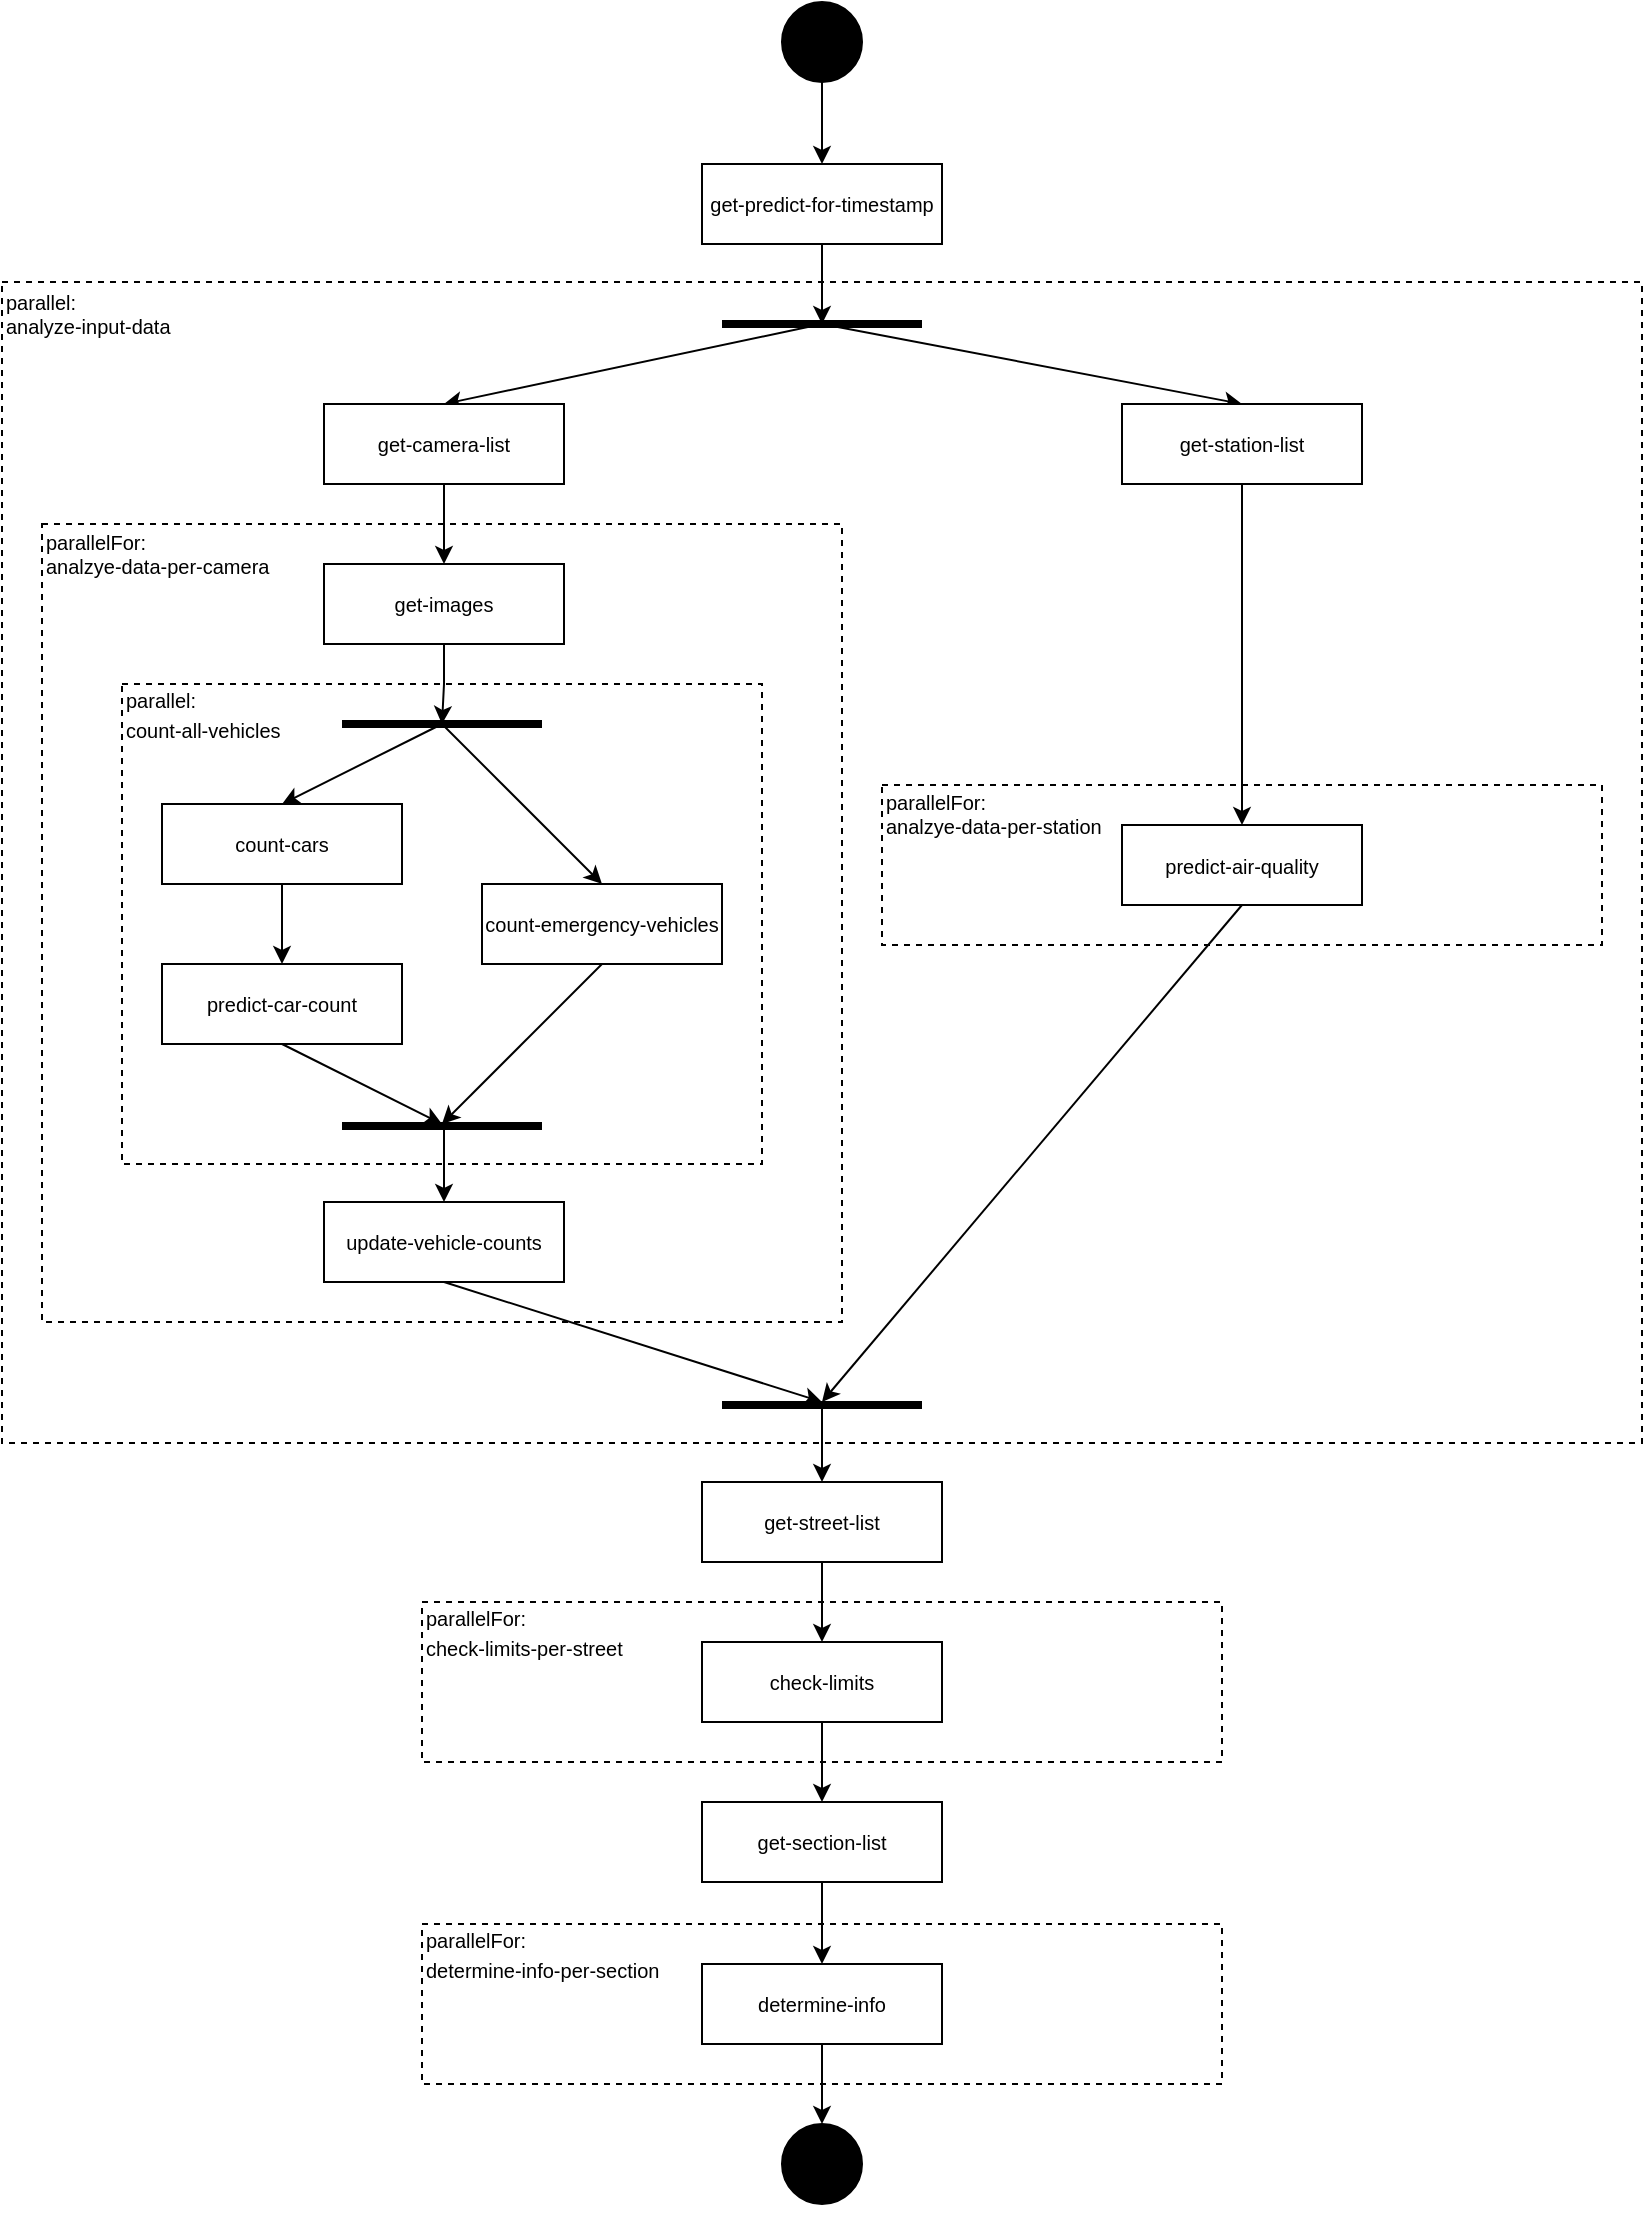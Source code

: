 <mxfile version="22.1.7" type="device">
  <diagram name="Seite-1" id="asZTPn6_kuxb6qbg5LVR">
    <mxGraphModel dx="1070" dy="556" grid="1" gridSize="10" guides="1" tooltips="1" connect="1" arrows="1" fold="1" page="1" pageScale="1" pageWidth="4681" pageHeight="3300" math="0" shadow="0">
      <root>
        <mxCell id="0" />
        <mxCell id="1" parent="0" />
        <mxCell id="r2DpNbULeXMITRLODMwO-58" value="" style="rounded=0;whiteSpace=wrap;html=1;fillColor=none;dashed=1;" vertex="1" parent="1">
          <mxGeometry x="2400" y="840" width="400" height="80" as="geometry" />
        </mxCell>
        <mxCell id="r2DpNbULeXMITRLODMwO-42" value="" style="rounded=0;whiteSpace=wrap;html=1;fillColor=none;dashed=1;" vertex="1" parent="1">
          <mxGeometry x="2190" y="180" width="820" height="580.5" as="geometry" />
        </mxCell>
        <mxCell id="r2DpNbULeXMITRLODMwO-38" value="" style="rounded=0;whiteSpace=wrap;html=1;fillColor=none;dashed=1;" vertex="1" parent="1">
          <mxGeometry x="2630" y="431.5" width="360" height="80" as="geometry" />
        </mxCell>
        <mxCell id="r2DpNbULeXMITRLODMwO-31" value="" style="rounded=0;whiteSpace=wrap;html=1;fillColor=none;dashed=1;" vertex="1" parent="1">
          <mxGeometry x="2210" y="301" width="400" height="399" as="geometry" />
        </mxCell>
        <mxCell id="r2DpNbULeXMITRLODMwO-25" value="" style="rounded=0;whiteSpace=wrap;html=1;fillColor=none;dashed=1;" vertex="1" parent="1">
          <mxGeometry x="2250" y="381" width="320" height="240" as="geometry" />
        </mxCell>
        <mxCell id="r2DpNbULeXMITRLODMwO-17" style="edgeStyle=orthogonalEdgeStyle;rounded=0;orthogonalLoop=1;jettySize=auto;html=1;entryX=0.5;entryY=0;entryDx=0;entryDy=0;" edge="1" parent="1" source="r2DpNbULeXMITRLODMwO-15" target="r2DpNbULeXMITRLODMwO-16">
          <mxGeometry relative="1" as="geometry" />
        </mxCell>
        <mxCell id="r2DpNbULeXMITRLODMwO-15" value="&lt;font style=&quot;font-size: 10px;&quot;&gt;count-cars&lt;/font&gt;" style="rounded=0;whiteSpace=wrap;html=1;" vertex="1" parent="1">
          <mxGeometry x="2270" y="441" width="120" height="40" as="geometry" />
        </mxCell>
        <mxCell id="r2DpNbULeXMITRLODMwO-16" value="&lt;font style=&quot;font-size: 10px;&quot;&gt;predict-car-count&lt;/font&gt;" style="rounded=0;whiteSpace=wrap;html=1;" vertex="1" parent="1">
          <mxGeometry x="2270" y="521" width="120" height="40" as="geometry" />
        </mxCell>
        <mxCell id="r2DpNbULeXMITRLODMwO-18" value="&lt;font style=&quot;font-size: 10px;&quot;&gt;count-emergency-vehicles&lt;/font&gt;" style="rounded=0;whiteSpace=wrap;html=1;" vertex="1" parent="1">
          <mxGeometry x="2430" y="481" width="120" height="40" as="geometry" />
        </mxCell>
        <mxCell id="r2DpNbULeXMITRLODMwO-19" value="" style="html=1;rounded=0;endArrow=none;endFill=0;strokeWidth=4;" edge="1" parent="1">
          <mxGeometry width="100" relative="1" as="geometry">
            <mxPoint x="2360" y="401" as="sourcePoint" />
            <mxPoint x="2460" y="401" as="targetPoint" />
            <Array as="points" />
          </mxGeometry>
        </mxCell>
        <mxCell id="r2DpNbULeXMITRLODMwO-20" value="" style="endArrow=classic;html=1;rounded=0;entryX=0.5;entryY=0;entryDx=0;entryDy=0;" edge="1" parent="1" target="r2DpNbULeXMITRLODMwO-15">
          <mxGeometry width="50" height="50" relative="1" as="geometry">
            <mxPoint x="2410" y="401" as="sourcePoint" />
            <mxPoint x="2290" y="491" as="targetPoint" />
          </mxGeometry>
        </mxCell>
        <mxCell id="r2DpNbULeXMITRLODMwO-21" value="" style="endArrow=classic;html=1;rounded=0;entryX=0.5;entryY=0;entryDx=0;entryDy=0;" edge="1" parent="1" target="r2DpNbULeXMITRLODMwO-18">
          <mxGeometry width="50" height="50" relative="1" as="geometry">
            <mxPoint x="2410" y="401" as="sourcePoint" />
            <mxPoint x="2340" y="451" as="targetPoint" />
          </mxGeometry>
        </mxCell>
        <mxCell id="r2DpNbULeXMITRLODMwO-22" value="" style="html=1;rounded=0;endArrow=none;endFill=0;strokeWidth=4;" edge="1" parent="1">
          <mxGeometry width="100" relative="1" as="geometry">
            <mxPoint x="2360" y="602" as="sourcePoint" />
            <mxPoint x="2460" y="602" as="targetPoint" />
            <Array as="points" />
          </mxGeometry>
        </mxCell>
        <mxCell id="r2DpNbULeXMITRLODMwO-23" style="rounded=0;orthogonalLoop=1;jettySize=auto;html=1;exitX=0.5;exitY=1;exitDx=0;exitDy=0;" edge="1" parent="1" source="r2DpNbULeXMITRLODMwO-16">
          <mxGeometry relative="1" as="geometry">
            <mxPoint x="2340" y="491" as="sourcePoint" />
            <mxPoint x="2410" y="601" as="targetPoint" />
          </mxGeometry>
        </mxCell>
        <mxCell id="r2DpNbULeXMITRLODMwO-24" style="rounded=0;orthogonalLoop=1;jettySize=auto;html=1;exitX=0.5;exitY=1;exitDx=0;exitDy=0;" edge="1" parent="1" source="r2DpNbULeXMITRLODMwO-18">
          <mxGeometry relative="1" as="geometry">
            <mxPoint x="2340" y="571" as="sourcePoint" />
            <mxPoint x="2410" y="601" as="targetPoint" />
          </mxGeometry>
        </mxCell>
        <mxCell id="r2DpNbULeXMITRLODMwO-28" value="&lt;div align=&quot;left&quot;&gt;&lt;font style=&quot;font-size: 10px;&quot;&gt;parallel:&lt;/font&gt;&lt;br&gt;&lt;font style=&quot;font-size: 10px;&quot;&gt;count-all-vehicles&lt;/font&gt;&lt;/div&gt;" style="text;html=1;strokeColor=none;fillColor=none;align=left;verticalAlign=middle;whiteSpace=wrap;rounded=0;" vertex="1" parent="1">
          <mxGeometry x="2250" y="381" width="100" height="30" as="geometry" />
        </mxCell>
        <mxCell id="r2DpNbULeXMITRLODMwO-30" style="edgeStyle=orthogonalEdgeStyle;rounded=0;orthogonalLoop=1;jettySize=auto;html=1;" edge="1" parent="1" source="r2DpNbULeXMITRLODMwO-29">
          <mxGeometry relative="1" as="geometry">
            <mxPoint x="2410" y="401" as="targetPoint" />
          </mxGeometry>
        </mxCell>
        <mxCell id="r2DpNbULeXMITRLODMwO-29" value="&lt;font style=&quot;font-size: 10px;&quot;&gt;get-images&lt;/font&gt;" style="rounded=0;whiteSpace=wrap;html=1;" vertex="1" parent="1">
          <mxGeometry x="2351" y="321" width="120" height="40" as="geometry" />
        </mxCell>
        <mxCell id="r2DpNbULeXMITRLODMwO-33" value="&lt;div style=&quot;font-size: 10px;&quot; align=&quot;left&quot;&gt;&lt;font style=&quot;font-size: 10px;&quot;&gt;parallelFor:&lt;br&gt;&lt;/font&gt;analzye-data-per-camera&lt;br&gt;&lt;/div&gt;" style="text;html=1;strokeColor=none;fillColor=none;align=left;verticalAlign=middle;whiteSpace=wrap;rounded=0;" vertex="1" parent="1">
          <mxGeometry x="2210" y="301" width="119" height="30" as="geometry" />
        </mxCell>
        <mxCell id="r2DpNbULeXMITRLODMwO-35" style="edgeStyle=orthogonalEdgeStyle;rounded=0;orthogonalLoop=1;jettySize=auto;html=1;" edge="1" parent="1" source="r2DpNbULeXMITRLODMwO-34" target="r2DpNbULeXMITRLODMwO-29">
          <mxGeometry relative="1" as="geometry" />
        </mxCell>
        <mxCell id="r2DpNbULeXMITRLODMwO-45" style="rounded=0;orthogonalLoop=1;jettySize=auto;html=1;exitX=0.5;exitY=0;exitDx=0;exitDy=0;startArrow=classic;startFill=1;endArrow=none;endFill=0;" edge="1" parent="1" source="r2DpNbULeXMITRLODMwO-34">
          <mxGeometry relative="1" as="geometry">
            <mxPoint x="2600.0" y="201" as="targetPoint" />
          </mxGeometry>
        </mxCell>
        <mxCell id="r2DpNbULeXMITRLODMwO-34" value="&lt;font style=&quot;font-size: 10px;&quot;&gt;get-camera-list&lt;/font&gt;" style="rounded=0;whiteSpace=wrap;html=1;" vertex="1" parent="1">
          <mxGeometry x="2351" y="241" width="120" height="40" as="geometry" />
        </mxCell>
        <mxCell id="r2DpNbULeXMITRLODMwO-37" value="&lt;font style=&quot;font-size: 10px;&quot;&gt;predict-air-quality&lt;/font&gt;" style="rounded=0;whiteSpace=wrap;html=1;" vertex="1" parent="1">
          <mxGeometry x="2750" y="451.5" width="120" height="40" as="geometry" />
        </mxCell>
        <mxCell id="r2DpNbULeXMITRLODMwO-39" value="&lt;div style=&quot;font-size: 10px;&quot; align=&quot;left&quot;&gt;&lt;font style=&quot;font-size: 10px;&quot;&gt;parallelFor:&lt;br&gt;&lt;/font&gt;analzye-data-per-station&lt;br&gt;&lt;/div&gt;" style="text;html=1;strokeColor=none;fillColor=none;align=left;verticalAlign=middle;whiteSpace=wrap;rounded=0;" vertex="1" parent="1">
          <mxGeometry x="2630" y="430.5" width="119" height="30" as="geometry" />
        </mxCell>
        <mxCell id="r2DpNbULeXMITRLODMwO-41" style="edgeStyle=orthogonalEdgeStyle;rounded=0;orthogonalLoop=1;jettySize=auto;html=1;" edge="1" parent="1" source="r2DpNbULeXMITRLODMwO-40" target="r2DpNbULeXMITRLODMwO-37">
          <mxGeometry relative="1" as="geometry" />
        </mxCell>
        <mxCell id="r2DpNbULeXMITRLODMwO-46" style="rounded=0;orthogonalLoop=1;jettySize=auto;html=1;startArrow=classic;startFill=1;endArrow=none;endFill=0;exitX=0.5;exitY=0;exitDx=0;exitDy=0;" edge="1" parent="1" source="r2DpNbULeXMITRLODMwO-40">
          <mxGeometry relative="1" as="geometry">
            <mxPoint x="2600" y="201" as="targetPoint" />
          </mxGeometry>
        </mxCell>
        <mxCell id="r2DpNbULeXMITRLODMwO-40" value="&lt;font style=&quot;font-size: 10px;&quot;&gt;get-station-list&lt;/font&gt;" style="rounded=0;whiteSpace=wrap;html=1;" vertex="1" parent="1">
          <mxGeometry x="2750" y="241" width="120" height="40" as="geometry" />
        </mxCell>
        <mxCell id="r2DpNbULeXMITRLODMwO-43" value="&lt;div style=&quot;font-size: 10px;&quot; align=&quot;left&quot;&gt;&lt;font style=&quot;font-size: 10px;&quot;&gt;parallel:&lt;br&gt;&lt;/font&gt;analyze-input-data&lt;br&gt;&lt;/div&gt;" style="text;html=1;strokeColor=none;fillColor=none;align=left;verticalAlign=middle;whiteSpace=wrap;rounded=0;" vertex="1" parent="1">
          <mxGeometry x="2190" y="181" width="100" height="30" as="geometry" />
        </mxCell>
        <mxCell id="r2DpNbULeXMITRLODMwO-44" value="" style="html=1;rounded=0;endArrow=none;endFill=0;strokeWidth=4;" edge="1" parent="1">
          <mxGeometry width="100" relative="1" as="geometry">
            <mxPoint x="2550" y="201" as="sourcePoint" />
            <mxPoint x="2650" y="201" as="targetPoint" />
            <Array as="points" />
          </mxGeometry>
        </mxCell>
        <mxCell id="r2DpNbULeXMITRLODMwO-47" value="" style="html=1;rounded=0;endArrow=none;endFill=0;strokeWidth=4;" edge="1" parent="1">
          <mxGeometry width="100" relative="1" as="geometry">
            <mxPoint x="2550" y="741.5" as="sourcePoint" />
            <mxPoint x="2650" y="741.5" as="targetPoint" />
            <Array as="points" />
          </mxGeometry>
        </mxCell>
        <mxCell id="r2DpNbULeXMITRLODMwO-49" value="" style="endArrow=classic;html=1;rounded=0;exitX=0.5;exitY=1;exitDx=0;exitDy=0;" edge="1" parent="1" source="r2DpNbULeXMITRLODMwO-37">
          <mxGeometry width="50" height="50" relative="1" as="geometry">
            <mxPoint x="2420" y="611" as="sourcePoint" />
            <mxPoint x="2600" y="740" as="targetPoint" />
          </mxGeometry>
        </mxCell>
        <mxCell id="r2DpNbULeXMITRLODMwO-51" style="edgeStyle=orthogonalEdgeStyle;rounded=0;orthogonalLoop=1;jettySize=auto;html=1;" edge="1" parent="1" source="r2DpNbULeXMITRLODMwO-50">
          <mxGeometry relative="1" as="geometry">
            <mxPoint x="2600" y="201" as="targetPoint" />
          </mxGeometry>
        </mxCell>
        <mxCell id="r2DpNbULeXMITRLODMwO-50" value="&lt;font style=&quot;font-size: 10px;&quot;&gt;get-predict-for-timestamp&lt;/font&gt;" style="rounded=0;whiteSpace=wrap;html=1;" vertex="1" parent="1">
          <mxGeometry x="2540" y="121" width="120" height="40" as="geometry" />
        </mxCell>
        <mxCell id="r2DpNbULeXMITRLODMwO-53" style="edgeStyle=orthogonalEdgeStyle;rounded=0;orthogonalLoop=1;jettySize=auto;html=1;" edge="1" parent="1" source="r2DpNbULeXMITRLODMwO-52" target="r2DpNbULeXMITRLODMwO-50">
          <mxGeometry relative="1" as="geometry" />
        </mxCell>
        <mxCell id="r2DpNbULeXMITRLODMwO-52" value="" style="ellipse;whiteSpace=wrap;html=1;aspect=fixed;fillColor=#000000;" vertex="1" parent="1">
          <mxGeometry x="2580" y="40" width="40" height="40" as="geometry" />
        </mxCell>
        <mxCell id="r2DpNbULeXMITRLODMwO-56" style="edgeStyle=orthogonalEdgeStyle;rounded=0;orthogonalLoop=1;jettySize=auto;html=1;startArrow=classic;startFill=1;endArrow=none;endFill=0;" edge="1" parent="1" source="r2DpNbULeXMITRLODMwO-54">
          <mxGeometry relative="1" as="geometry">
            <mxPoint x="2600" y="740" as="targetPoint" />
          </mxGeometry>
        </mxCell>
        <mxCell id="r2DpNbULeXMITRLODMwO-61" style="edgeStyle=orthogonalEdgeStyle;rounded=0;orthogonalLoop=1;jettySize=auto;html=1;entryX=0.5;entryY=0;entryDx=0;entryDy=0;" edge="1" parent="1" source="r2DpNbULeXMITRLODMwO-54" target="r2DpNbULeXMITRLODMwO-57">
          <mxGeometry relative="1" as="geometry" />
        </mxCell>
        <mxCell id="r2DpNbULeXMITRLODMwO-54" value="&lt;font style=&quot;font-size: 10px;&quot;&gt;get-street-list&lt;/font&gt;" style="rounded=0;whiteSpace=wrap;html=1;" vertex="1" parent="1">
          <mxGeometry x="2540" y="780" width="120" height="40" as="geometry" />
        </mxCell>
        <mxCell id="r2DpNbULeXMITRLODMwO-57" value="&lt;font style=&quot;font-size: 10px;&quot;&gt;check-limits&lt;/font&gt;" style="rounded=0;whiteSpace=wrap;html=1;" vertex="1" parent="1">
          <mxGeometry x="2540" y="860" width="120" height="40" as="geometry" />
        </mxCell>
        <mxCell id="r2DpNbULeXMITRLODMwO-59" value="&lt;div align=&quot;left&quot;&gt;&lt;font style=&quot;font-size: 10px;&quot;&gt;parallelFor:&lt;/font&gt;&lt;br&gt;&lt;font style=&quot;font-size: 10px;&quot;&gt;check-limits-per-street&lt;/font&gt;&lt;/div&gt;" style="text;html=1;strokeColor=none;fillColor=none;align=left;verticalAlign=middle;whiteSpace=wrap;rounded=0;" vertex="1" parent="1">
          <mxGeometry x="2400" y="840" width="130" height="30" as="geometry" />
        </mxCell>
        <mxCell id="r2DpNbULeXMITRLODMwO-63" style="edgeStyle=orthogonalEdgeStyle;rounded=0;orthogonalLoop=1;jettySize=auto;html=1;startArrow=classic;startFill=1;endArrow=none;endFill=0;" edge="1" parent="1" source="r2DpNbULeXMITRLODMwO-62" target="r2DpNbULeXMITRLODMwO-57">
          <mxGeometry relative="1" as="geometry" />
        </mxCell>
        <mxCell id="r2DpNbULeXMITRLODMwO-67" style="edgeStyle=orthogonalEdgeStyle;rounded=0;orthogonalLoop=1;jettySize=auto;html=1;entryX=0.5;entryY=0;entryDx=0;entryDy=0;" edge="1" parent="1" source="r2DpNbULeXMITRLODMwO-62" target="r2DpNbULeXMITRLODMwO-65">
          <mxGeometry relative="1" as="geometry" />
        </mxCell>
        <mxCell id="r2DpNbULeXMITRLODMwO-62" value="&lt;font style=&quot;font-size: 10px;&quot;&gt;get-section-list&lt;/font&gt;" style="rounded=0;whiteSpace=wrap;html=1;" vertex="1" parent="1">
          <mxGeometry x="2540" y="940" width="120" height="40" as="geometry" />
        </mxCell>
        <mxCell id="r2DpNbULeXMITRLODMwO-64" value="" style="rounded=0;whiteSpace=wrap;html=1;fillColor=none;dashed=1;" vertex="1" parent="1">
          <mxGeometry x="2400" y="1001" width="400" height="80" as="geometry" />
        </mxCell>
        <mxCell id="r2DpNbULeXMITRLODMwO-70" style="edgeStyle=orthogonalEdgeStyle;rounded=0;orthogonalLoop=1;jettySize=auto;html=1;entryX=0.5;entryY=0;entryDx=0;entryDy=0;" edge="1" parent="1" source="r2DpNbULeXMITRLODMwO-65" target="r2DpNbULeXMITRLODMwO-68">
          <mxGeometry relative="1" as="geometry" />
        </mxCell>
        <mxCell id="r2DpNbULeXMITRLODMwO-65" value="&lt;font style=&quot;font-size: 10px;&quot;&gt;determine-info&lt;/font&gt;" style="rounded=0;whiteSpace=wrap;html=1;" vertex="1" parent="1">
          <mxGeometry x="2540" y="1021" width="120" height="40" as="geometry" />
        </mxCell>
        <mxCell id="r2DpNbULeXMITRLODMwO-66" value="&lt;div align=&quot;left&quot;&gt;&lt;font style=&quot;font-size: 10px;&quot;&gt;parallelFor:&lt;/font&gt;&lt;font style=&quot;font-size: 10px;&quot;&gt;&lt;br&gt;determine-info-per-section&lt;/font&gt;&lt;br&gt;&lt;/div&gt;" style="text;html=1;strokeColor=none;fillColor=none;align=left;verticalAlign=middle;whiteSpace=wrap;rounded=0;" vertex="1" parent="1">
          <mxGeometry x="2400" y="1001" width="140" height="30" as="geometry" />
        </mxCell>
        <mxCell id="r2DpNbULeXMITRLODMwO-68" value="" style="ellipse;whiteSpace=wrap;html=1;aspect=fixed;fillColor=#000000;" vertex="1" parent="1">
          <mxGeometry x="2580" y="1101" width="40" height="40" as="geometry" />
        </mxCell>
        <mxCell id="r2DpNbULeXMITRLODMwO-69" style="edgeStyle=orthogonalEdgeStyle;rounded=0;orthogonalLoop=1;jettySize=auto;html=1;exitX=0.5;exitY=1;exitDx=0;exitDy=0;" edge="1" parent="1" source="r2DpNbULeXMITRLODMwO-68" target="r2DpNbULeXMITRLODMwO-68">
          <mxGeometry relative="1" as="geometry" />
        </mxCell>
        <mxCell id="r2DpNbULeXMITRLODMwO-72" style="edgeStyle=orthogonalEdgeStyle;rounded=0;orthogonalLoop=1;jettySize=auto;html=1;startArrow=classic;startFill=1;endArrow=none;endFill=0;" edge="1" parent="1" source="r2DpNbULeXMITRLODMwO-71">
          <mxGeometry relative="1" as="geometry">
            <mxPoint x="2411.0" y="600" as="targetPoint" />
          </mxGeometry>
        </mxCell>
        <mxCell id="r2DpNbULeXMITRLODMwO-73" style="rounded=0;orthogonalLoop=1;jettySize=auto;html=1;exitX=0.5;exitY=1;exitDx=0;exitDy=0;" edge="1" parent="1" source="r2DpNbULeXMITRLODMwO-71">
          <mxGeometry relative="1" as="geometry">
            <mxPoint x="2600" y="740" as="targetPoint" />
          </mxGeometry>
        </mxCell>
        <mxCell id="r2DpNbULeXMITRLODMwO-71" value="&lt;font style=&quot;font-size: 10px;&quot;&gt;update-vehicle-counts&lt;/font&gt;" style="rounded=0;whiteSpace=wrap;html=1;" vertex="1" parent="1">
          <mxGeometry x="2351" y="640" width="120" height="40" as="geometry" />
        </mxCell>
      </root>
    </mxGraphModel>
  </diagram>
</mxfile>
